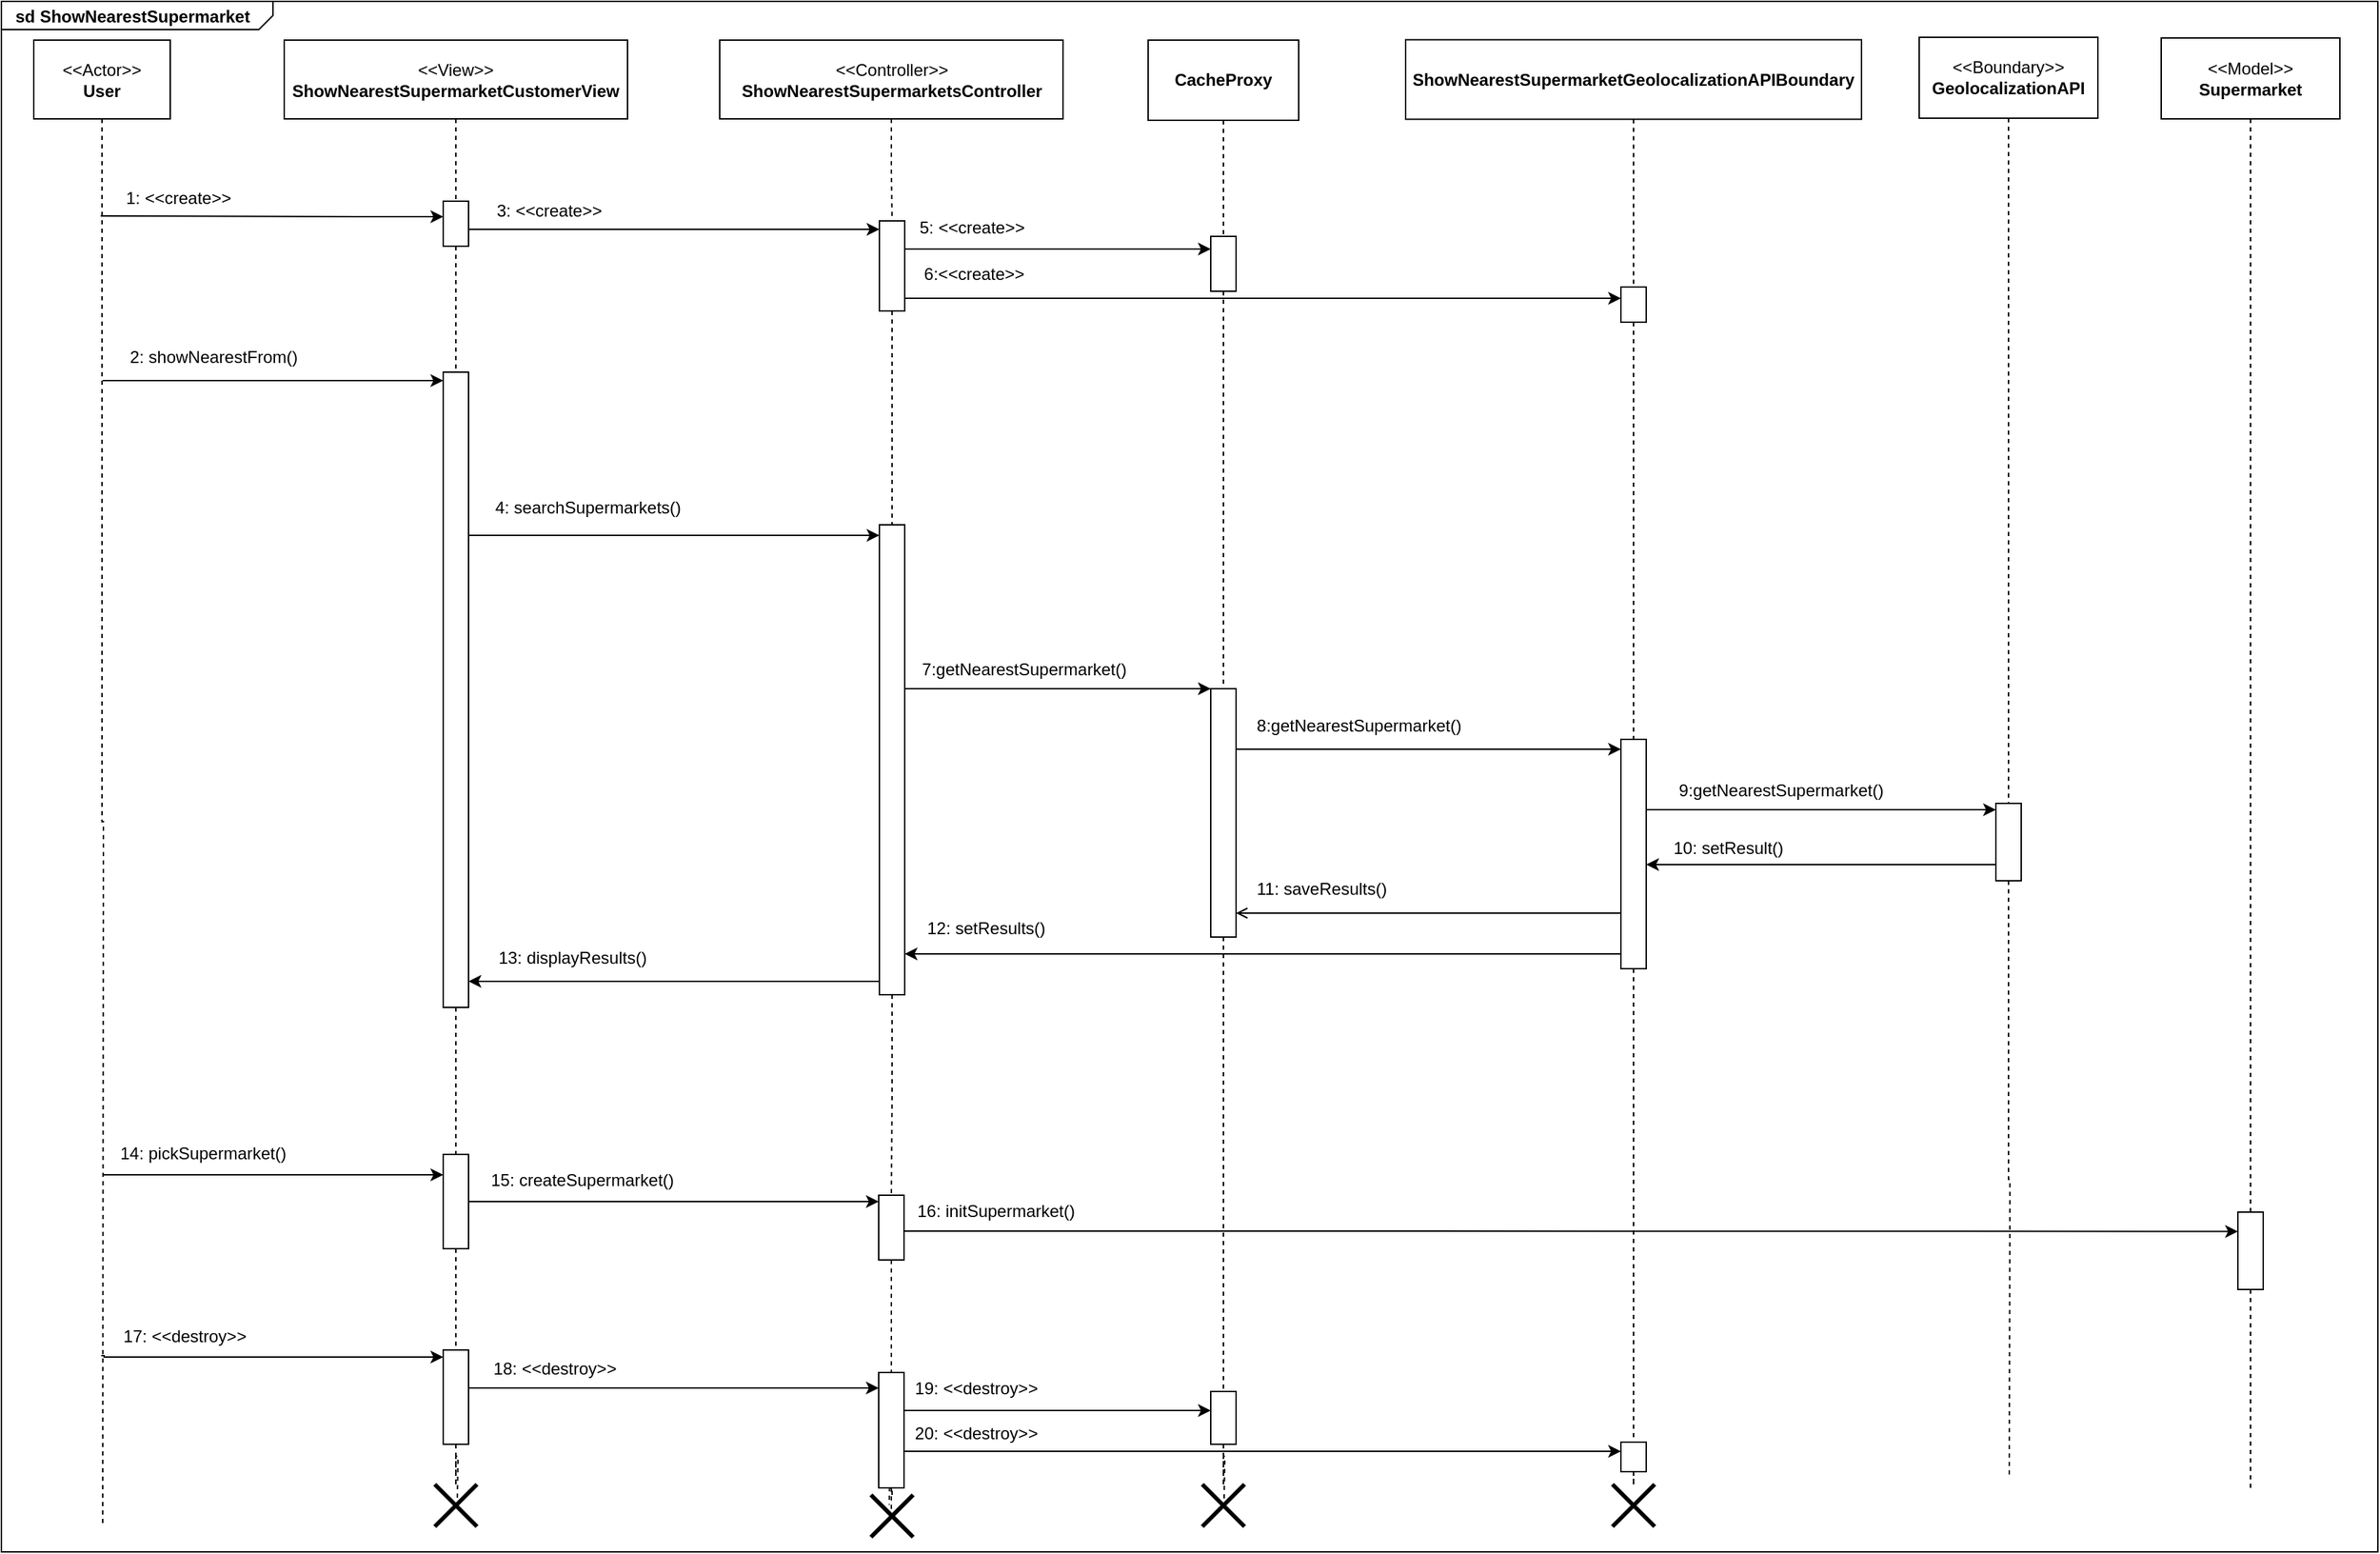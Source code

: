 <mxfile version="21.0.6" type="device"><diagram name="Pagina-1" id="NA8-lNFfmCUbkfiD8hTy"><mxGraphModel dx="1931" dy="1768" grid="0" gridSize="10" guides="1" tooltips="1" connect="1" arrows="1" fold="1" page="1" pageScale="1" pageWidth="827" pageHeight="1169" math="0" shadow="0"><root><mxCell id="0"/><mxCell id="1" parent="0"/><mxCell id="MYbqeOc4iMsOvCN1qAa7-7" style="edgeStyle=orthogonalEdgeStyle;rounded=0;orthogonalLoop=1;jettySize=auto;html=1;dashed=1;endArrow=none;endFill=0;" parent="1" source="MYbqeOc4iMsOvCN1qAa7-1" edge="1"><mxGeometry relative="1" as="geometry"><mxPoint x="1759" y="1104.5" as="targetPoint"/></mxGeometry></mxCell><mxCell id="MYbqeOc4iMsOvCN1qAa7-1" value="&amp;lt;&amp;lt;Actor&amp;gt;&amp;gt;&lt;br&gt;&lt;b&gt;User&lt;/b&gt;" style="rounded=0;whiteSpace=wrap;html=1;" parent="1" vertex="1"><mxGeometry x="1710" y="49.5" width="97" height="56" as="geometry"/></mxCell><mxCell id="MYbqeOc4iMsOvCN1qAa7-8" style="edgeStyle=orthogonalEdgeStyle;rounded=0;orthogonalLoop=1;jettySize=auto;html=1;dashed=1;endArrow=none;endFill=0;startArrow=none;" parent="1" source="3za3LCuLOp4G8yRTCwhq-12" edge="1"><mxGeometry relative="1" as="geometry"><mxPoint x="2011" y="1088.5" as="targetPoint"/></mxGeometry></mxCell><mxCell id="MYbqeOc4iMsOvCN1qAa7-13" style="edgeStyle=orthogonalEdgeStyle;rounded=0;orthogonalLoop=1;jettySize=auto;html=1;endArrow=none;endFill=0;startArrow=classic;startFill=1;" parent="1" source="3za3LCuLOp4G8yRTCwhq-1" edge="1"><mxGeometry relative="1" as="geometry"><mxPoint x="1757.571" y="174.5" as="targetPoint"/><Array as="points"><mxPoint x="1945" y="175"/><mxPoint x="1945" y="175"/></Array></mxGeometry></mxCell><mxCell id="MYbqeOc4iMsOvCN1qAa7-2" value="&amp;lt;&amp;lt;View&amp;gt;&amp;gt;&lt;br&gt;&lt;b&gt;ShowNearestSupermarketCustomerView&lt;/b&gt;" style="rounded=0;whiteSpace=wrap;html=1;" parent="1" vertex="1"><mxGeometry x="1888" y="49.5" width="244" height="56" as="geometry"/></mxCell><mxCell id="MYbqeOc4iMsOvCN1qAa7-3" value="&amp;lt;&amp;lt;Controller&amp;gt;&amp;gt;&lt;br&gt;&lt;b&gt;ShowNearestSupermarketsController&lt;/b&gt;" style="rounded=0;whiteSpace=wrap;html=1;" parent="1" vertex="1"><mxGeometry x="2197.5" y="49.5" width="244" height="56" as="geometry"/></mxCell><mxCell id="MYbqeOc4iMsOvCN1qAa7-10" style="edgeStyle=orthogonalEdgeStyle;rounded=0;orthogonalLoop=1;jettySize=auto;html=1;dashed=1;endArrow=none;endFill=0;startArrow=none;" parent="1" source="3za3LCuLOp4G8yRTCwhq-16" edge="1"><mxGeometry relative="1" as="geometry"><mxPoint x="2556" y="1086.5" as="targetPoint"/></mxGeometry></mxCell><mxCell id="MYbqeOc4iMsOvCN1qAa7-4" value="&lt;b&gt;CacheProxy&lt;/b&gt;" style="rounded=0;whiteSpace=wrap;html=1;" parent="1" vertex="1"><mxGeometry x="2502" y="49.5" width="107" height="57" as="geometry"/></mxCell><mxCell id="MYbqeOc4iMsOvCN1qAa7-11" style="edgeStyle=orthogonalEdgeStyle;rounded=0;orthogonalLoop=1;jettySize=auto;html=1;dashed=1;endArrow=none;endFill=0;startArrow=none;" parent="1" source="3za3LCuLOp4G8yRTCwhq-18" edge="1"><mxGeometry relative="1" as="geometry"><mxPoint x="2847" y="1076.5" as="targetPoint"/></mxGeometry></mxCell><mxCell id="MYbqeOc4iMsOvCN1qAa7-5" value="&lt;b&gt;ShowNearestSupermarketGeolocalizationAPIBoundary&lt;/b&gt;" style="rounded=0;whiteSpace=wrap;html=1;" parent="1" vertex="1"><mxGeometry x="2685" y="49.25" width="324" height="56.5" as="geometry"/></mxCell><mxCell id="MYbqeOc4iMsOvCN1qAa7-12" style="edgeStyle=orthogonalEdgeStyle;rounded=0;orthogonalLoop=1;jettySize=auto;html=1;dashed=1;endArrow=none;endFill=0;startArrow=none;" parent="1" source="MYbqeOc4iMsOvCN1qAa7-46" edge="1"><mxGeometry relative="1" as="geometry"><mxPoint x="3114" y="1071.5" as="targetPoint"/></mxGeometry></mxCell><mxCell id="MYbqeOc4iMsOvCN1qAa7-6" value="&amp;lt;&amp;lt;Boundary&amp;gt;&amp;gt;&lt;br&gt;&lt;b&gt;GeolocalizationAPI&lt;/b&gt;" style="rounded=0;whiteSpace=wrap;html=1;" parent="1" vertex="1"><mxGeometry x="3050" y="47.5" width="127" height="57.5" as="geometry"/></mxCell><mxCell id="MYbqeOc4iMsOvCN1qAa7-15" value="1: &amp;lt;&amp;lt;create&amp;gt;&amp;gt;" style="text;html=1;strokeColor=none;fillColor=none;align=center;verticalAlign=middle;whiteSpace=wrap;rounded=0;" parent="1" vertex="1"><mxGeometry x="1764" y="146.5" width="98" height="30" as="geometry"/></mxCell><mxCell id="MYbqeOc4iMsOvCN1qAa7-17" value="" style="edgeStyle=orthogonalEdgeStyle;rounded=0;orthogonalLoop=1;jettySize=auto;html=1;dashed=1;endArrow=none;endFill=0;startArrow=none;" parent="1" source="3za3LCuLOp4G8yRTCwhq-1" target="MYbqeOc4iMsOvCN1qAa7-16" edge="1"><mxGeometry relative="1" as="geometry"><mxPoint x="2011" y="529.284" as="targetPoint"/><mxPoint x="2010" y="202.5" as="sourcePoint"/></mxGeometry></mxCell><mxCell id="MYbqeOc4iMsOvCN1qAa7-18" style="edgeStyle=orthogonalEdgeStyle;rounded=0;orthogonalLoop=1;jettySize=auto;html=1;startArrow=classic;startFill=1;endArrow=none;endFill=0;" parent="1" source="MYbqeOc4iMsOvCN1qAa7-16" edge="1"><mxGeometry relative="1" as="geometry"><mxPoint x="1759" y="291.5" as="targetPoint"/><Array as="points"><mxPoint x="1881" y="291.5"/><mxPoint x="1881" y="291.5"/></Array></mxGeometry></mxCell><mxCell id="MYbqeOc4iMsOvCN1qAa7-24" style="edgeStyle=orthogonalEdgeStyle;rounded=0;orthogonalLoop=1;jettySize=auto;html=1;startArrow=none;startFill=0;endArrow=classic;endFill=1;" parent="1" source="3za3LCuLOp4G8yRTCwhq-1" target="3za3LCuLOp4G8yRTCwhq-3" edge="1"><mxGeometry relative="1" as="geometry"><Array as="points"><mxPoint x="2094" y="184"/><mxPoint x="2094" y="184"/></Array></mxGeometry></mxCell><mxCell id="MYbqeOc4iMsOvCN1qAa7-28" style="edgeStyle=orthogonalEdgeStyle;rounded=0;orthogonalLoop=1;jettySize=auto;html=1;startArrow=none;startFill=0;endArrow=classic;endFill=1;" parent="1" source="MYbqeOc4iMsOvCN1qAa7-16" target="MYbqeOc4iMsOvCN1qAa7-26" edge="1"><mxGeometry relative="1" as="geometry"><Array as="points"><mxPoint x="2256" y="401.5"/><mxPoint x="2256" y="401.5"/></Array></mxGeometry></mxCell><mxCell id="MYbqeOc4iMsOvCN1qAa7-16" value="" style="rounded=0;whiteSpace=wrap;html=1;" parent="1" vertex="1"><mxGeometry x="2001" y="285.5" width="18" height="451.5" as="geometry"/></mxCell><mxCell id="MYbqeOc4iMsOvCN1qAa7-23" value="2: showNearestFrom()" style="text;html=1;strokeColor=none;fillColor=none;align=center;verticalAlign=middle;whiteSpace=wrap;rounded=0;" parent="1" vertex="1"><mxGeometry x="1766" y="259.5" width="144" height="30" as="geometry"/></mxCell><mxCell id="MYbqeOc4iMsOvCN1qAa7-25" value="3: &amp;lt;&amp;lt;create&amp;gt;&amp;gt;" style="text;html=1;strokeColor=none;fillColor=none;align=center;verticalAlign=middle;whiteSpace=wrap;rounded=0;" parent="1" vertex="1"><mxGeometry x="2026" y="156" width="101" height="30" as="geometry"/></mxCell><mxCell id="MYbqeOc4iMsOvCN1qAa7-27" value="" style="edgeStyle=orthogonalEdgeStyle;rounded=0;orthogonalLoop=1;jettySize=auto;html=1;dashed=1;endArrow=none;endFill=0;startArrow=none;" parent="1" source="3za3LCuLOp4G8yRTCwhq-3" target="MYbqeOc4iMsOvCN1qAa7-26" edge="1"><mxGeometry relative="1" as="geometry"><mxPoint x="2318.0" y="525.363" as="targetPoint"/><mxPoint x="2318.0" y="343.5" as="sourcePoint"/></mxGeometry></mxCell><mxCell id="MYbqeOc4iMsOvCN1qAa7-30" style="edgeStyle=orthogonalEdgeStyle;rounded=0;orthogonalLoop=1;jettySize=auto;html=1;startArrow=none;startFill=0;endArrow=none;endFill=0;dashed=1;" parent="1" source="3za3LCuLOp4G8yRTCwhq-14" edge="1"><mxGeometry relative="1" as="geometry"><mxPoint x="2318" y="1090.5" as="targetPoint"/></mxGeometry></mxCell><mxCell id="MYbqeOc4iMsOvCN1qAa7-36" style="edgeStyle=orthogonalEdgeStyle;rounded=0;orthogonalLoop=1;jettySize=auto;html=1;startArrow=none;startFill=0;endArrow=classic;endFill=1;" parent="1" source="MYbqeOc4iMsOvCN1qAa7-26" target="MYbqeOc4iMsOvCN1qAa7-34" edge="1"><mxGeometry relative="1" as="geometry"><Array as="points"><mxPoint x="2510" y="510.5"/><mxPoint x="2510" y="510.5"/></Array></mxGeometry></mxCell><mxCell id="MYbqeOc4iMsOvCN1qAa7-26" value="" style="rounded=0;whiteSpace=wrap;html=1;" parent="1" vertex="1"><mxGeometry x="2311" y="394" width="18" height="334" as="geometry"/></mxCell><mxCell id="MYbqeOc4iMsOvCN1qAa7-29" value="4: searchSupermarkets()" style="text;html=1;strokeColor=none;fillColor=none;align=center;verticalAlign=middle;whiteSpace=wrap;rounded=0;" parent="1" vertex="1"><mxGeometry x="2015" y="368.5" width="178" height="27" as="geometry"/></mxCell><mxCell id="MYbqeOc4iMsOvCN1qAa7-32" value="5: &amp;lt;&amp;lt;create&amp;gt;&amp;gt;" style="text;html=1;strokeColor=none;fillColor=none;align=center;verticalAlign=middle;whiteSpace=wrap;rounded=0;" parent="1" vertex="1"><mxGeometry x="2331.5" y="170" width="90" height="26" as="geometry"/></mxCell><mxCell id="MYbqeOc4iMsOvCN1qAa7-35" value="" style="edgeStyle=orthogonalEdgeStyle;rounded=0;orthogonalLoop=1;jettySize=auto;html=1;dashed=1;endArrow=none;endFill=0;startArrow=none;" parent="1" source="3za3LCuLOp4G8yRTCwhq-5" target="MYbqeOc4iMsOvCN1qAa7-34" edge="1"><mxGeometry relative="1" as="geometry"><mxPoint x="2556" y="782.5" as="targetPoint"/><mxPoint x="2555.571" y="452.5" as="sourcePoint"/></mxGeometry></mxCell><mxCell id="MYbqeOc4iMsOvCN1qAa7-44" style="edgeStyle=orthogonalEdgeStyle;rounded=0;orthogonalLoop=1;jettySize=auto;html=1;startArrow=none;startFill=0;endArrow=classic;endFill=1;" parent="1" source="MYbqeOc4iMsOvCN1qAa7-34" target="MYbqeOc4iMsOvCN1qAa7-42" edge="1"><mxGeometry relative="1" as="geometry"><Array as="points"><mxPoint x="2631" y="553.5"/><mxPoint x="2631" y="553.5"/></Array></mxGeometry></mxCell><mxCell id="MYbqeOc4iMsOvCN1qAa7-34" value="" style="rounded=0;whiteSpace=wrap;html=1;" parent="1" vertex="1"><mxGeometry x="2546.5" y="510.5" width="18" height="176.5" as="geometry"/></mxCell><mxCell id="MYbqeOc4iMsOvCN1qAa7-37" value="7:getNearestSupermarket()" style="text;html=1;strokeColor=none;fillColor=none;align=center;verticalAlign=middle;whiteSpace=wrap;rounded=0;" parent="1" vertex="1"><mxGeometry x="2329" y="483.5" width="170" height="27" as="geometry"/></mxCell><mxCell id="MYbqeOc4iMsOvCN1qAa7-41" value="6:&amp;lt;&amp;lt;create&amp;gt;&amp;gt;" style="text;html=1;strokeColor=none;fillColor=none;align=center;verticalAlign=middle;whiteSpace=wrap;rounded=0;" parent="1" vertex="1"><mxGeometry x="2329" y="202" width="99" height="28" as="geometry"/></mxCell><mxCell id="MYbqeOc4iMsOvCN1qAa7-43" value="" style="edgeStyle=orthogonalEdgeStyle;rounded=0;orthogonalLoop=1;jettySize=auto;html=1;dashed=1;endArrow=none;endFill=0;startArrow=none;" parent="1" source="3za3LCuLOp4G8yRTCwhq-7" target="MYbqeOc4iMsOvCN1qAa7-42" edge="1"><mxGeometry relative="1" as="geometry"><mxPoint x="2847" y="784.5" as="targetPoint"/><mxPoint x="2847" y="494" as="sourcePoint"/></mxGeometry></mxCell><mxCell id="MYbqeOc4iMsOvCN1qAa7-48" style="edgeStyle=orthogonalEdgeStyle;rounded=0;orthogonalLoop=1;jettySize=auto;html=1;startArrow=none;startFill=0;endArrow=classic;endFill=1;" parent="1" source="MYbqeOc4iMsOvCN1qAa7-42" target="MYbqeOc4iMsOvCN1qAa7-46" edge="1"><mxGeometry relative="1" as="geometry"><Array as="points"><mxPoint x="2924" y="596.5"/><mxPoint x="2924" y="596.5"/></Array></mxGeometry></mxCell><mxCell id="MYbqeOc4iMsOvCN1qAa7-55" style="edgeStyle=orthogonalEdgeStyle;rounded=0;orthogonalLoop=1;jettySize=auto;html=1;startArrow=none;startFill=0;endArrow=open;endFill=0;" parent="1" source="MYbqeOc4iMsOvCN1qAa7-42" target="MYbqeOc4iMsOvCN1qAa7-34" edge="1"><mxGeometry relative="1" as="geometry"><mxPoint x="2564.5" y="670.471" as="targetPoint"/><Array as="points"><mxPoint x="2632" y="670"/><mxPoint x="2632" y="670"/></Array></mxGeometry></mxCell><mxCell id="MYbqeOc4iMsOvCN1qAa7-58" style="edgeStyle=orthogonalEdgeStyle;rounded=0;orthogonalLoop=1;jettySize=auto;html=1;startArrow=none;startFill=0;endArrow=classic;endFill=1;" parent="1" source="MYbqeOc4iMsOvCN1qAa7-42" target="MYbqeOc4iMsOvCN1qAa7-26" edge="1"><mxGeometry relative="1" as="geometry"><Array as="points"><mxPoint x="2688" y="699"/><mxPoint x="2688" y="699"/></Array><mxPoint x="2329" y="697.529" as="targetPoint"/></mxGeometry></mxCell><mxCell id="MYbqeOc4iMsOvCN1qAa7-42" value="" style="rounded=0;whiteSpace=wrap;html=1;" parent="1" vertex="1"><mxGeometry x="2838" y="546.5" width="18" height="163" as="geometry"/></mxCell><mxCell id="MYbqeOc4iMsOvCN1qAa7-45" value="8:getNearestSupermarket()" style="text;html=1;strokeColor=none;fillColor=none;align=center;verticalAlign=middle;whiteSpace=wrap;rounded=0;" parent="1" vertex="1"><mxGeometry x="2567" y="523.5" width="170" height="27" as="geometry"/></mxCell><mxCell id="MYbqeOc4iMsOvCN1qAa7-47" value="" style="edgeStyle=orthogonalEdgeStyle;rounded=0;orthogonalLoop=1;jettySize=auto;html=1;dashed=1;endArrow=none;endFill=0;" parent="1" source="MYbqeOc4iMsOvCN1qAa7-6" target="MYbqeOc4iMsOvCN1qAa7-46" edge="1"><mxGeometry relative="1" as="geometry"><mxPoint x="3114" y="783" as="targetPoint"/><mxPoint x="3113.571" y="105" as="sourcePoint"/></mxGeometry></mxCell><mxCell id="MYbqeOc4iMsOvCN1qAa7-50" style="edgeStyle=orthogonalEdgeStyle;rounded=0;orthogonalLoop=1;jettySize=auto;html=1;startArrow=none;startFill=0;endArrow=classic;endFill=1;" parent="1" source="MYbqeOc4iMsOvCN1qAa7-46" target="MYbqeOc4iMsOvCN1qAa7-42" edge="1"><mxGeometry relative="1" as="geometry"><Array as="points"><mxPoint x="2926" y="635.5"/><mxPoint x="2926" y="635.5"/></Array></mxGeometry></mxCell><mxCell id="MYbqeOc4iMsOvCN1qAa7-46" value="" style="rounded=0;whiteSpace=wrap;html=1;" parent="1" vertex="1"><mxGeometry x="3104.5" y="592" width="18" height="55" as="geometry"/></mxCell><mxCell id="MYbqeOc4iMsOvCN1qAa7-49" value="9:getNearestSupermarket()" style="text;html=1;strokeColor=none;fillColor=none;align=center;verticalAlign=middle;whiteSpace=wrap;rounded=0;" parent="1" vertex="1"><mxGeometry x="2867" y="569.5" width="170" height="27" as="geometry"/></mxCell><mxCell id="MYbqeOc4iMsOvCN1qAa7-51" value="10: setResult()" style="text;html=1;strokeColor=none;fillColor=none;align=center;verticalAlign=middle;whiteSpace=wrap;rounded=0;" parent="1" vertex="1"><mxGeometry x="2869" y="609.5" width="91" height="29" as="geometry"/></mxCell><mxCell id="MYbqeOc4iMsOvCN1qAa7-64" style="edgeStyle=orthogonalEdgeStyle;rounded=0;orthogonalLoop=1;jettySize=auto;html=1;startArrow=none;startFill=0;endArrow=classic;endFill=1;" parent="1" target="MYbqeOc4iMsOvCN1qAa7-16" edge="1"><mxGeometry relative="1" as="geometry"><mxPoint x="2019" y="718.471" as="targetPoint"/><Array as="points"><mxPoint x="2096" y="718"/><mxPoint x="2096" y="718"/></Array><mxPoint x="2311" y="718.471" as="sourcePoint"/></mxGeometry></mxCell><mxCell id="MYbqeOc4iMsOvCN1qAa7-57" value="11: saveResults()" style="text;html=1;strokeColor=none;fillColor=none;align=center;verticalAlign=middle;whiteSpace=wrap;rounded=0;" parent="1" vertex="1"><mxGeometry x="2575" y="639.5" width="101" height="27" as="geometry"/></mxCell><mxCell id="MYbqeOc4iMsOvCN1qAa7-59" value="12: setResults()" style="text;html=1;strokeColor=none;fillColor=none;align=center;verticalAlign=middle;whiteSpace=wrap;rounded=0;" parent="1" vertex="1"><mxGeometry x="2332" y="666.5" width="109.5" height="29" as="geometry"/></mxCell><mxCell id="MYbqeOc4iMsOvCN1qAa7-60" value="&amp;lt;&amp;lt;Model&amp;gt;&amp;gt;&lt;br&gt;&lt;b&gt;Supermarket&lt;/b&gt;" style="rounded=0;whiteSpace=wrap;html=1;" parent="1" vertex="1"><mxGeometry x="3222" y="48" width="127" height="57.5" as="geometry"/></mxCell><mxCell id="MYbqeOc4iMsOvCN1qAa7-65" value="13: displayResults()" style="text;html=1;strokeColor=none;fillColor=none;align=center;verticalAlign=middle;whiteSpace=wrap;rounded=0;" parent="1" vertex="1"><mxGeometry x="2035" y="688.5" width="116" height="26" as="geometry"/></mxCell><mxCell id="MYbqeOc4iMsOvCN1qAa7-67" value="" style="edgeStyle=orthogonalEdgeStyle;rounded=0;orthogonalLoop=1;jettySize=auto;html=1;dashed=1;endArrow=none;endFill=0;startArrow=none;" parent="1" source="MYbqeOc4iMsOvCN1qAa7-16" target="MYbqeOc4iMsOvCN1qAa7-66" edge="1"><mxGeometry relative="1" as="geometry"><mxPoint x="2011" y="1088.5" as="targetPoint"/><mxPoint x="2010" y="774.5" as="sourcePoint"/></mxGeometry></mxCell><mxCell id="MYbqeOc4iMsOvCN1qAa7-68" style="edgeStyle=orthogonalEdgeStyle;rounded=0;orthogonalLoop=1;jettySize=auto;html=1;startArrow=classic;startFill=1;endArrow=none;endFill=0;" parent="1" source="MYbqeOc4iMsOvCN1qAa7-66" edge="1"><mxGeometry relative="1" as="geometry"><mxPoint x="1759" y="856" as="targetPoint"/><Array as="points"><mxPoint x="1759" y="855.5"/></Array></mxGeometry></mxCell><mxCell id="MYbqeOc4iMsOvCN1qAa7-72" style="edgeStyle=orthogonalEdgeStyle;rounded=0;orthogonalLoop=1;jettySize=auto;html=1;startArrow=none;startFill=0;endArrow=classic;endFill=1;" parent="1" source="MYbqeOc4iMsOvCN1qAa7-66" target="MYbqeOc4iMsOvCN1qAa7-70" edge="1"><mxGeometry relative="1" as="geometry"><mxPoint x="2229.952" y="916.548" as="targetPoint"/><Array as="points"><mxPoint x="2244" y="874.5"/><mxPoint x="2244" y="874.5"/></Array></mxGeometry></mxCell><mxCell id="MYbqeOc4iMsOvCN1qAa7-66" value="" style="rounded=0;whiteSpace=wrap;html=1;" parent="1" vertex="1"><mxGeometry x="2001" y="841.5" width="18" height="67" as="geometry"/></mxCell><mxCell id="MYbqeOc4iMsOvCN1qAa7-69" value="14: pickSupermarket()" style="text;html=1;strokeColor=none;fillColor=none;align=center;verticalAlign=middle;whiteSpace=wrap;rounded=0;" parent="1" vertex="1"><mxGeometry x="1766" y="827.5" width="129" height="26" as="geometry"/></mxCell><mxCell id="MYbqeOc4iMsOvCN1qAa7-71" value="" style="edgeStyle=orthogonalEdgeStyle;rounded=0;orthogonalLoop=1;jettySize=auto;html=1;startArrow=none;startFill=0;endArrow=none;endFill=0;dashed=1;" parent="1" source="MYbqeOc4iMsOvCN1qAa7-26" target="MYbqeOc4iMsOvCN1qAa7-70" edge="1"><mxGeometry relative="1" as="geometry"><mxPoint x="2318" y="1090.5" as="targetPoint"/><mxPoint x="2320.059" y="741.5" as="sourcePoint"/></mxGeometry></mxCell><mxCell id="MYbqeOc4iMsOvCN1qAa7-77" style="edgeStyle=orthogonalEdgeStyle;rounded=0;orthogonalLoop=1;jettySize=auto;html=1;startArrow=none;startFill=0;endArrow=classic;endFill=1;entryX=0;entryY=0.25;entryDx=0;entryDy=0;" parent="1" source="MYbqeOc4iMsOvCN1qAa7-70" target="MYbqeOc4iMsOvCN1qAa7-74" edge="1"><mxGeometry relative="1" as="geometry"><mxPoint x="3055.667" y="882.262" as="targetPoint"/><Array as="points"><mxPoint x="2568" y="896"/><mxPoint x="2568" y="896"/></Array></mxGeometry></mxCell><mxCell id="MYbqeOc4iMsOvCN1qAa7-70" value="" style="rounded=0;whiteSpace=wrap;html=1;" parent="1" vertex="1"><mxGeometry x="2310.5" y="870.5" width="18" height="46" as="geometry"/></mxCell><mxCell id="MYbqeOc4iMsOvCN1qAa7-73" value="15: createSupermarket()" style="text;html=1;strokeColor=none;fillColor=none;align=center;verticalAlign=middle;whiteSpace=wrap;rounded=0;" parent="1" vertex="1"><mxGeometry x="2026" y="849.5" width="148" height="21" as="geometry"/></mxCell><mxCell id="MYbqeOc4iMsOvCN1qAa7-75" value="" style="edgeStyle=orthogonalEdgeStyle;rounded=0;orthogonalLoop=1;jettySize=auto;html=1;startArrow=none;startFill=0;endArrow=none;endFill=0;dashed=1;" parent="1" source="MYbqeOc4iMsOvCN1qAa7-60" target="MYbqeOc4iMsOvCN1qAa7-74" edge="1"><mxGeometry relative="1" as="geometry"><mxPoint x="3286" y="1064.5" as="targetPoint"/><mxPoint x="3286" y="105.5" as="sourcePoint"/><Array as="points"/></mxGeometry></mxCell><mxCell id="MYbqeOc4iMsOvCN1qAa7-76" style="edgeStyle=orthogonalEdgeStyle;rounded=0;orthogonalLoop=1;jettySize=auto;html=1;startArrow=none;startFill=0;endArrow=none;endFill=0;dashed=1;" parent="1" source="MYbqeOc4iMsOvCN1qAa7-74" edge="1"><mxGeometry relative="1" as="geometry"><mxPoint x="3285.5" y="1079.088" as="targetPoint"/></mxGeometry></mxCell><mxCell id="MYbqeOc4iMsOvCN1qAa7-74" value="" style="rounded=0;whiteSpace=wrap;html=1;" parent="1" vertex="1"><mxGeometry x="3276.5" y="882.5" width="18" height="55" as="geometry"/></mxCell><mxCell id="MYbqeOc4iMsOvCN1qAa7-78" value="16: initSupermarket()" style="text;html=1;strokeColor=none;fillColor=none;align=center;verticalAlign=middle;whiteSpace=wrap;rounded=0;" parent="1" vertex="1"><mxGeometry x="2327" y="870.5" width="134" height="22" as="geometry"/></mxCell><mxCell id="MYbqeOc4iMsOvCN1qAa7-80" value="" style="edgeStyle=orthogonalEdgeStyle;rounded=0;orthogonalLoop=1;jettySize=auto;html=1;dashed=1;endArrow=none;endFill=0;startArrow=none;" parent="1" source="MYbqeOc4iMsOvCN1qAa7-66" target="MYbqeOc4iMsOvCN1qAa7-79" edge="1"><mxGeometry relative="1" as="geometry"><mxPoint x="2011" y="1088.5" as="targetPoint"/><mxPoint x="2010" y="908.5" as="sourcePoint"/></mxGeometry></mxCell><mxCell id="MYbqeOc4iMsOvCN1qAa7-81" style="edgeStyle=orthogonalEdgeStyle;rounded=0;orthogonalLoop=1;jettySize=auto;html=1;startArrow=classic;startFill=1;endArrow=none;endFill=0;entryX=0;entryY=1;entryDx=0;entryDy=0;" parent="1" source="MYbqeOc4iMsOvCN1qAa7-79" target="MYbqeOc4iMsOvCN1qAa7-82" edge="1"><mxGeometry relative="1" as="geometry"><mxPoint x="1759.476" y="1014" as="targetPoint"/><Array as="points"><mxPoint x="1760" y="985.5"/></Array></mxGeometry></mxCell><mxCell id="MYbqeOc4iMsOvCN1qAa7-85" style="edgeStyle=orthogonalEdgeStyle;rounded=0;orthogonalLoop=1;jettySize=auto;html=1;startArrow=none;startFill=0;endArrow=classic;endFill=1;" parent="1" source="MYbqeOc4iMsOvCN1qAa7-79" target="MYbqeOc4iMsOvCN1qAa7-83" edge="1"><mxGeometry relative="1" as="geometry"><mxPoint x="2264.238" y="1023.214" as="targetPoint"/><Array as="points"><mxPoint x="2091" y="1007.5"/><mxPoint x="2091" y="1007.5"/></Array></mxGeometry></mxCell><mxCell id="MYbqeOc4iMsOvCN1qAa7-79" value="" style="rounded=0;whiteSpace=wrap;html=1;" parent="1" vertex="1"><mxGeometry x="2001" y="980.5" width="18" height="67" as="geometry"/></mxCell><mxCell id="MYbqeOc4iMsOvCN1qAa7-82" value="17: &amp;lt;&amp;lt;destroy&amp;gt;&amp;gt;" style="text;html=1;strokeColor=none;fillColor=none;align=center;verticalAlign=middle;whiteSpace=wrap;rounded=0;" parent="1" vertex="1"><mxGeometry x="1758" y="957.5" width="119" height="27" as="geometry"/></mxCell><mxCell id="MYbqeOc4iMsOvCN1qAa7-84" value="" style="edgeStyle=orthogonalEdgeStyle;rounded=0;orthogonalLoop=1;jettySize=auto;html=1;startArrow=none;startFill=0;endArrow=none;endFill=0;dashed=1;" parent="1" source="MYbqeOc4iMsOvCN1qAa7-70" target="MYbqeOc4iMsOvCN1qAa7-83" edge="1"><mxGeometry relative="1" as="geometry"><mxPoint x="2318" y="1090.5" as="targetPoint"/><mxPoint x="2318" y="919.5" as="sourcePoint"/></mxGeometry></mxCell><mxCell id="MYbqeOc4iMsOvCN1qAa7-90" style="edgeStyle=orthogonalEdgeStyle;rounded=0;orthogonalLoop=1;jettySize=auto;html=1;startArrow=none;startFill=0;endArrow=classic;endFill=1;" parent="1" source="MYbqeOc4iMsOvCN1qAa7-83" target="MYbqeOc4iMsOvCN1qAa7-88" edge="1"><mxGeometry relative="1" as="geometry"><Array as="points"><mxPoint x="2496" y="1023.5"/><mxPoint x="2496" y="1023.5"/></Array></mxGeometry></mxCell><mxCell id="MYbqeOc4iMsOvCN1qAa7-95" style="edgeStyle=orthogonalEdgeStyle;rounded=0;orthogonalLoop=1;jettySize=auto;html=1;startArrow=none;startFill=0;endArrow=classic;endFill=1;" parent="1" source="MYbqeOc4iMsOvCN1qAa7-83" target="MYbqeOc4iMsOvCN1qAa7-92" edge="1"><mxGeometry relative="1" as="geometry"><Array as="points"><mxPoint x="2710" y="1052.5"/><mxPoint x="2710" y="1052.5"/></Array></mxGeometry></mxCell><mxCell id="MYbqeOc4iMsOvCN1qAa7-83" value="" style="rounded=0;whiteSpace=wrap;html=1;" parent="1" vertex="1"><mxGeometry x="2310.5" y="996.5" width="18" height="82" as="geometry"/></mxCell><mxCell id="MYbqeOc4iMsOvCN1qAa7-86" value="18: &amp;lt;&amp;lt;destroy&amp;gt;&amp;gt;" style="text;html=1;strokeColor=none;fillColor=none;align=center;verticalAlign=middle;whiteSpace=wrap;rounded=0;" parent="1" vertex="1"><mxGeometry x="2021" y="980.5" width="119" height="27" as="geometry"/></mxCell><mxCell id="MYbqeOc4iMsOvCN1qAa7-89" value="" style="edgeStyle=orthogonalEdgeStyle;rounded=0;orthogonalLoop=1;jettySize=auto;html=1;dashed=1;endArrow=none;endFill=0;startArrow=none;" parent="1" source="MYbqeOc4iMsOvCN1qAa7-34" target="MYbqeOc4iMsOvCN1qAa7-88" edge="1"><mxGeometry relative="1" as="geometry"><mxPoint x="2556" y="1086.5" as="targetPoint"/><mxPoint x="2555.5" y="691.5" as="sourcePoint"/></mxGeometry></mxCell><mxCell id="MYbqeOc4iMsOvCN1qAa7-88" value="" style="rounded=0;whiteSpace=wrap;html=1;" parent="1" vertex="1"><mxGeometry x="2546.5" y="1010" width="18" height="37.5" as="geometry"/></mxCell><mxCell id="MYbqeOc4iMsOvCN1qAa7-91" value="19: &amp;lt;&amp;lt;destroy&amp;gt;&amp;gt;" style="text;html=1;strokeColor=none;fillColor=none;align=center;verticalAlign=middle;whiteSpace=wrap;rounded=0;" parent="1" vertex="1"><mxGeometry x="2329" y="996.5" width="102" height="23" as="geometry"/></mxCell><mxCell id="MYbqeOc4iMsOvCN1qAa7-93" value="" style="edgeStyle=orthogonalEdgeStyle;rounded=0;orthogonalLoop=1;jettySize=auto;html=1;dashed=1;endArrow=none;endFill=0;startArrow=none;" parent="1" source="MYbqeOc4iMsOvCN1qAa7-42" target="MYbqeOc4iMsOvCN1qAa7-92" edge="1"><mxGeometry relative="1" as="geometry"><mxPoint x="2847" y="1076.5" as="targetPoint"/><mxPoint x="2847" y="709.5" as="sourcePoint"/></mxGeometry></mxCell><mxCell id="MYbqeOc4iMsOvCN1qAa7-92" value="" style="rounded=0;whiteSpace=wrap;html=1;" parent="1" vertex="1"><mxGeometry x="2838" y="1046" width="18" height="21" as="geometry"/></mxCell><mxCell id="MYbqeOc4iMsOvCN1qAa7-96" value="20: &amp;lt;&amp;lt;destroy&amp;gt;&amp;gt;" style="text;html=1;strokeColor=none;fillColor=none;align=center;verticalAlign=middle;whiteSpace=wrap;rounded=0;" parent="1" vertex="1"><mxGeometry x="2329" y="1028.5" width="102" height="23" as="geometry"/></mxCell><mxCell id="MYbqeOc4iMsOvCN1qAa7-97" value="&lt;p style=&quot;margin:0px;margin-top:4px;margin-left:10px;text-align:left;&quot;&gt;&lt;b&gt;sd ShowNearestSupermarket&lt;/b&gt;&lt;/p&gt;" style="html=1;shape=mxgraph.sysml.package;html=1;overflow=fill;whiteSpace=wrap;fillOpacity=0;labelX=193.33;" parent="1" vertex="1"><mxGeometry x="1687" y="22" width="1689" height="1102" as="geometry"/></mxCell><mxCell id="3za3LCuLOp4G8yRTCwhq-2" value="" style="edgeStyle=orthogonalEdgeStyle;rounded=0;orthogonalLoop=1;jettySize=auto;html=1;dashed=1;endArrow=none;endFill=0;" edge="1" parent="1" source="MYbqeOc4iMsOvCN1qAa7-2" target="3za3LCuLOp4G8yRTCwhq-1"><mxGeometry relative="1" as="geometry"><mxPoint x="2010" y="286" as="targetPoint"/><mxPoint x="2010" y="106" as="sourcePoint"/></mxGeometry></mxCell><mxCell id="3za3LCuLOp4G8yRTCwhq-1" value="" style="rounded=0;whiteSpace=wrap;html=1;" vertex="1" parent="1"><mxGeometry x="2001" y="164" width="18" height="32" as="geometry"/></mxCell><mxCell id="3za3LCuLOp4G8yRTCwhq-4" value="" style="edgeStyle=orthogonalEdgeStyle;rounded=0;orthogonalLoop=1;jettySize=auto;html=1;dashed=1;endArrow=none;endFill=0;" edge="1" parent="1" source="MYbqeOc4iMsOvCN1qAa7-3" target="3za3LCuLOp4G8yRTCwhq-3"><mxGeometry relative="1" as="geometry"><mxPoint x="2318" y="396" as="targetPoint"/><mxPoint x="2319" y="106" as="sourcePoint"/></mxGeometry></mxCell><mxCell id="3za3LCuLOp4G8yRTCwhq-9" style="edgeStyle=orthogonalEdgeStyle;rounded=0;orthogonalLoop=1;jettySize=auto;html=1;" edge="1" parent="1" source="3za3LCuLOp4G8yRTCwhq-3" target="3za3LCuLOp4G8yRTCwhq-5"><mxGeometry relative="1" as="geometry"><Array as="points"><mxPoint x="2503" y="198"/><mxPoint x="2503" y="198"/></Array></mxGeometry></mxCell><mxCell id="3za3LCuLOp4G8yRTCwhq-10" style="edgeStyle=orthogonalEdgeStyle;rounded=0;orthogonalLoop=1;jettySize=auto;html=1;" edge="1" parent="1" source="3za3LCuLOp4G8yRTCwhq-3" target="3za3LCuLOp4G8yRTCwhq-7"><mxGeometry relative="1" as="geometry"><Array as="points"><mxPoint x="2712" y="233"/><mxPoint x="2712" y="233"/></Array></mxGeometry></mxCell><mxCell id="3za3LCuLOp4G8yRTCwhq-3" value="" style="rounded=0;whiteSpace=wrap;html=1;" vertex="1" parent="1"><mxGeometry x="2311" y="178" width="18" height="64" as="geometry"/></mxCell><mxCell id="3za3LCuLOp4G8yRTCwhq-6" value="" style="edgeStyle=orthogonalEdgeStyle;rounded=0;orthogonalLoop=1;jettySize=auto;html=1;dashed=1;endArrow=none;endFill=0;" edge="1" parent="1" source="MYbqeOc4iMsOvCN1qAa7-4" target="3za3LCuLOp4G8yRTCwhq-5"><mxGeometry relative="1" as="geometry"><mxPoint x="2556" y="511" as="targetPoint"/><mxPoint x="2556" y="107" as="sourcePoint"/></mxGeometry></mxCell><mxCell id="3za3LCuLOp4G8yRTCwhq-5" value="" style="rounded=0;whiteSpace=wrap;html=1;" vertex="1" parent="1"><mxGeometry x="2546.5" y="189" width="18" height="39" as="geometry"/></mxCell><mxCell id="3za3LCuLOp4G8yRTCwhq-8" value="" style="edgeStyle=orthogonalEdgeStyle;rounded=0;orthogonalLoop=1;jettySize=auto;html=1;dashed=1;endArrow=none;endFill=0;" edge="1" parent="1" source="MYbqeOc4iMsOvCN1qAa7-5" target="3za3LCuLOp4G8yRTCwhq-7"><mxGeometry relative="1" as="geometry"><mxPoint x="2847" y="547" as="targetPoint"/><mxPoint x="2847" y="106" as="sourcePoint"/></mxGeometry></mxCell><mxCell id="3za3LCuLOp4G8yRTCwhq-7" value="" style="rounded=0;whiteSpace=wrap;html=1;" vertex="1" parent="1"><mxGeometry x="2838" y="225" width="18" height="25" as="geometry"/></mxCell><mxCell id="3za3LCuLOp4G8yRTCwhq-13" value="" style="edgeStyle=orthogonalEdgeStyle;rounded=0;orthogonalLoop=1;jettySize=auto;html=1;dashed=1;endArrow=none;endFill=0;startArrow=none;" edge="1" parent="1" source="MYbqeOc4iMsOvCN1qAa7-79" target="3za3LCuLOp4G8yRTCwhq-12"><mxGeometry relative="1" as="geometry"><mxPoint x="2011" y="1088.5" as="targetPoint"/><mxPoint x="2010" y="1048" as="sourcePoint"/></mxGeometry></mxCell><mxCell id="3za3LCuLOp4G8yRTCwhq-12" value="" style="shape=umlDestroy;whiteSpace=wrap;html=1;strokeWidth=3;targetShapes=umlLifeline;" vertex="1" parent="1"><mxGeometry x="1995" y="1076" width="30" height="30" as="geometry"/></mxCell><mxCell id="3za3LCuLOp4G8yRTCwhq-15" value="" style="edgeStyle=orthogonalEdgeStyle;rounded=0;orthogonalLoop=1;jettySize=auto;html=1;startArrow=none;startFill=0;endArrow=none;endFill=0;dashed=1;" edge="1" parent="1" source="MYbqeOc4iMsOvCN1qAa7-83" target="3za3LCuLOp4G8yRTCwhq-14"><mxGeometry relative="1" as="geometry"><mxPoint x="2318" y="1090.5" as="targetPoint"/><mxPoint x="2319" y="1079" as="sourcePoint"/></mxGeometry></mxCell><mxCell id="3za3LCuLOp4G8yRTCwhq-14" value="" style="shape=umlDestroy;whiteSpace=wrap;html=1;strokeWidth=3;targetShapes=umlLifeline;" vertex="1" parent="1"><mxGeometry x="2305" y="1083.5" width="30" height="30" as="geometry"/></mxCell><mxCell id="3za3LCuLOp4G8yRTCwhq-17" value="" style="edgeStyle=orthogonalEdgeStyle;rounded=0;orthogonalLoop=1;jettySize=auto;html=1;dashed=1;endArrow=none;endFill=0;startArrow=none;" edge="1" parent="1" source="MYbqeOc4iMsOvCN1qAa7-88" target="3za3LCuLOp4G8yRTCwhq-16"><mxGeometry relative="1" as="geometry"><mxPoint x="2556" y="1086.5" as="targetPoint"/><mxPoint x="2555" y="1048" as="sourcePoint"/></mxGeometry></mxCell><mxCell id="3za3LCuLOp4G8yRTCwhq-16" value="" style="shape=umlDestroy;whiteSpace=wrap;html=1;strokeWidth=3;targetShapes=umlLifeline;" vertex="1" parent="1"><mxGeometry x="2540.5" y="1076" width="30" height="30" as="geometry"/></mxCell><mxCell id="3za3LCuLOp4G8yRTCwhq-18" value="" style="shape=umlDestroy;whiteSpace=wrap;html=1;strokeWidth=3;targetShapes=umlLifeline;" vertex="1" parent="1"><mxGeometry x="2832" y="1076" width="30" height="30" as="geometry"/></mxCell></root></mxGraphModel></diagram></mxfile>
